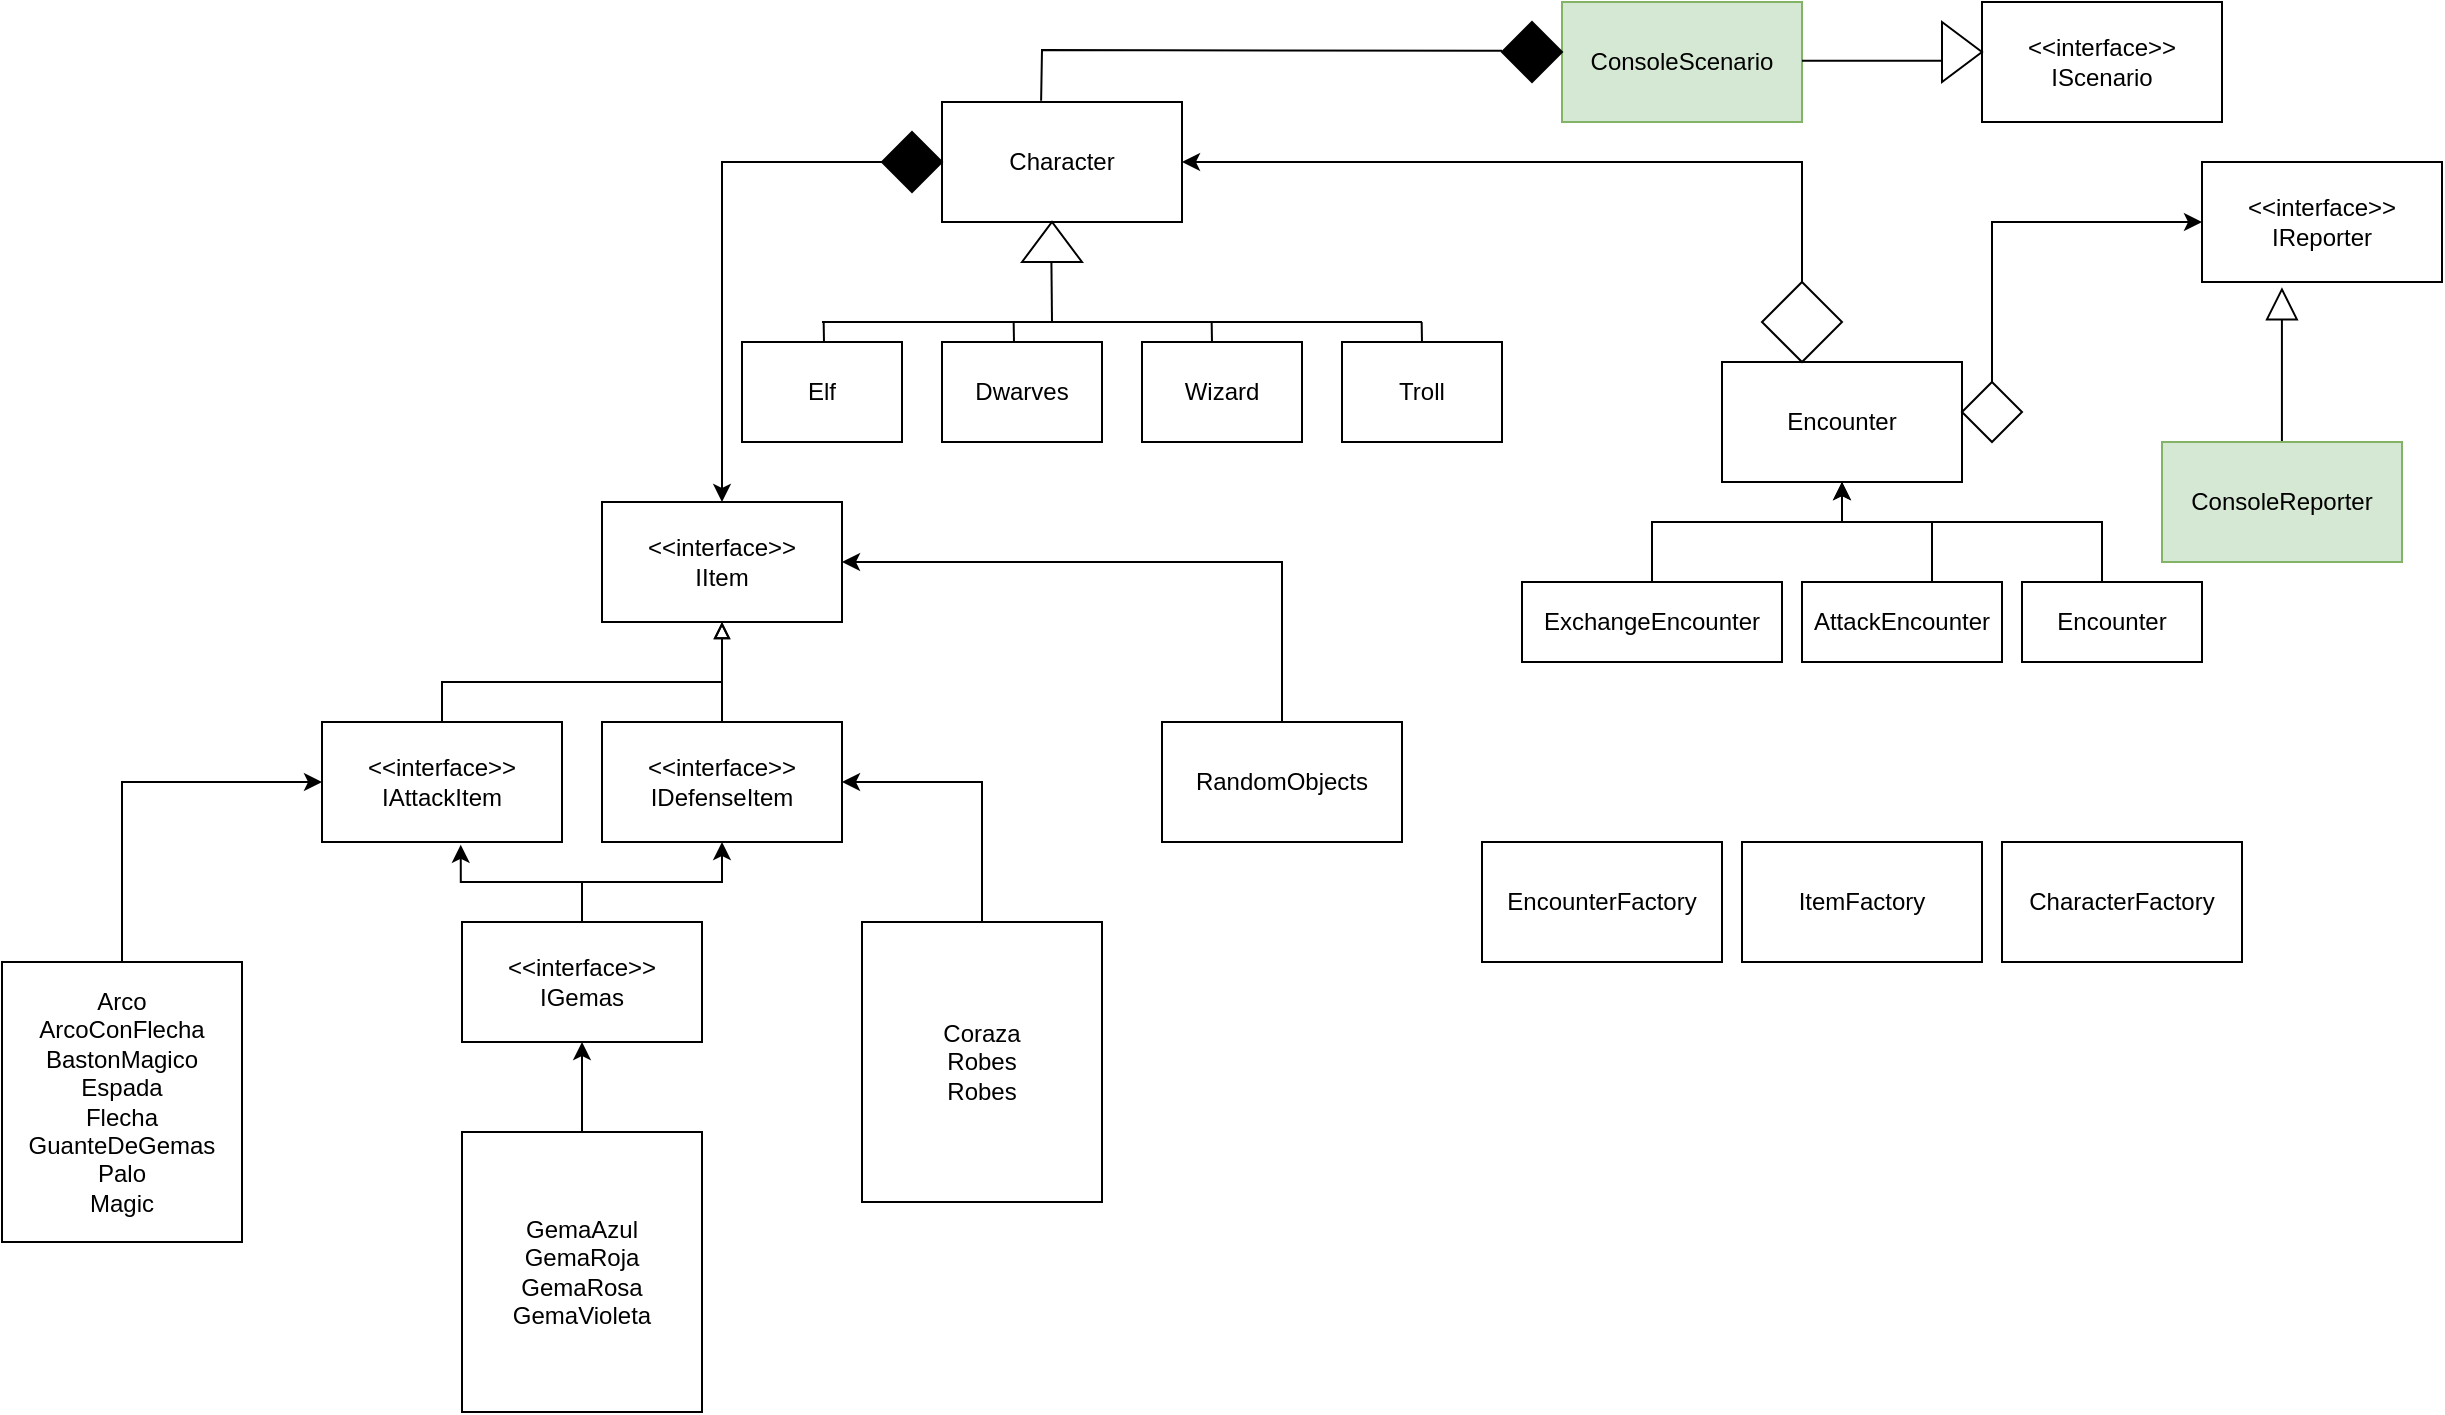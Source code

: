 <mxfile version="21.3.5" type="device">
  <diagram name="Página-1" id="8MT44aVpwOrLZMwt-1Eo">
    <mxGraphModel dx="1717" dy="333" grid="1" gridSize="10" guides="1" tooltips="1" connect="1" arrows="1" fold="1" page="1" pageScale="1" pageWidth="827" pageHeight="1169" math="0" shadow="0">
      <root>
        <mxCell id="0" />
        <mxCell id="1" parent="0" />
        <mxCell id="CJ2sljLQCQVDHcY2sp9k-1" value="&amp;lt;&amp;lt;interface&amp;gt;&amp;gt;&lt;br&gt;IScenario" style="rounded=0;whiteSpace=wrap;html=1;" vertex="1" parent="1">
          <mxGeometry x="670" y="20" width="120" height="60" as="geometry" />
        </mxCell>
        <mxCell id="CJ2sljLQCQVDHcY2sp9k-2" value="" style="triangle;whiteSpace=wrap;html=1;" vertex="1" parent="1">
          <mxGeometry x="650" y="30" width="20" height="30" as="geometry" />
        </mxCell>
        <mxCell id="CJ2sljLQCQVDHcY2sp9k-3" value="ConsoleScenario" style="rounded=0;whiteSpace=wrap;html=1;fillColor=#d5e8d4;strokeColor=#82b366;" vertex="1" parent="1">
          <mxGeometry x="460" y="20" width="120" height="60" as="geometry" />
        </mxCell>
        <mxCell id="CJ2sljLQCQVDHcY2sp9k-6" value="" style="endArrow=none;html=1;rounded=0;" edge="1" parent="1">
          <mxGeometry width="50" height="50" relative="1" as="geometry">
            <mxPoint x="580" y="49.41" as="sourcePoint" />
            <mxPoint x="650" y="49.41" as="targetPoint" />
          </mxGeometry>
        </mxCell>
        <mxCell id="CJ2sljLQCQVDHcY2sp9k-7" value="Character" style="rounded=0;whiteSpace=wrap;html=1;" vertex="1" parent="1">
          <mxGeometry x="150" y="70" width="120" height="60" as="geometry" />
        </mxCell>
        <mxCell id="CJ2sljLQCQVDHcY2sp9k-8" value="" style="rhombus;whiteSpace=wrap;html=1;strokeColor=#000000;fillColor=#000000;" vertex="1" parent="1">
          <mxGeometry x="430" y="30" width="30" height="30" as="geometry" />
        </mxCell>
        <mxCell id="CJ2sljLQCQVDHcY2sp9k-9" value="" style="endArrow=none;html=1;rounded=0;exitX=0.413;exitY=-0.01;exitDx=0;exitDy=0;exitPerimeter=0;" edge="1" parent="1" source="CJ2sljLQCQVDHcY2sp9k-7">
          <mxGeometry width="50" height="50" relative="1" as="geometry">
            <mxPoint x="270" y="44.41" as="sourcePoint" />
            <mxPoint x="430" y="44.41" as="targetPoint" />
            <Array as="points">
              <mxPoint x="200" y="44" />
            </Array>
          </mxGeometry>
        </mxCell>
        <mxCell id="CJ2sljLQCQVDHcY2sp9k-11" value="" style="triangle;whiteSpace=wrap;html=1;rotation=-90;" vertex="1" parent="1">
          <mxGeometry x="195" y="125" width="20" height="30" as="geometry" />
        </mxCell>
        <mxCell id="CJ2sljLQCQVDHcY2sp9k-12" value="" style="endArrow=none;html=1;rounded=0;" edge="1" parent="1">
          <mxGeometry width="50" height="50" relative="1" as="geometry">
            <mxPoint x="205" y="180" as="sourcePoint" />
            <mxPoint x="204.71" y="150" as="targetPoint" />
          </mxGeometry>
        </mxCell>
        <mxCell id="CJ2sljLQCQVDHcY2sp9k-13" value="" style="endArrow=none;html=1;rounded=0;" edge="1" parent="1">
          <mxGeometry width="50" height="50" relative="1" as="geometry">
            <mxPoint x="90" y="180" as="sourcePoint" />
            <mxPoint x="390" y="180" as="targetPoint" />
          </mxGeometry>
        </mxCell>
        <mxCell id="CJ2sljLQCQVDHcY2sp9k-14" value="Elf" style="rounded=0;whiteSpace=wrap;html=1;" vertex="1" parent="1">
          <mxGeometry x="50" y="190" width="80" height="50" as="geometry" />
        </mxCell>
        <mxCell id="CJ2sljLQCQVDHcY2sp9k-15" value="Dwarves" style="rounded=0;whiteSpace=wrap;html=1;" vertex="1" parent="1">
          <mxGeometry x="150" y="190" width="80" height="50" as="geometry" />
        </mxCell>
        <mxCell id="CJ2sljLQCQVDHcY2sp9k-16" value="Wizard" style="rounded=0;whiteSpace=wrap;html=1;" vertex="1" parent="1">
          <mxGeometry x="250" y="190" width="80" height="50" as="geometry" />
        </mxCell>
        <mxCell id="CJ2sljLQCQVDHcY2sp9k-17" value="Troll" style="rounded=0;whiteSpace=wrap;html=1;" vertex="1" parent="1">
          <mxGeometry x="350" y="190" width="80" height="50" as="geometry" />
        </mxCell>
        <mxCell id="CJ2sljLQCQVDHcY2sp9k-18" value="" style="endArrow=none;html=1;rounded=0;" edge="1" parent="1">
          <mxGeometry width="50" height="50" relative="1" as="geometry">
            <mxPoint x="390" y="190" as="sourcePoint" />
            <mxPoint x="389.83" y="180" as="targetPoint" />
          </mxGeometry>
        </mxCell>
        <mxCell id="CJ2sljLQCQVDHcY2sp9k-19" value="" style="endArrow=none;html=1;rounded=0;" edge="1" parent="1" source="CJ2sljLQCQVDHcY2sp9k-17">
          <mxGeometry width="50" height="50" relative="1" as="geometry">
            <mxPoint x="400" y="200" as="sourcePoint" />
            <mxPoint x="399.83" y="190" as="targetPoint" />
          </mxGeometry>
        </mxCell>
        <mxCell id="CJ2sljLQCQVDHcY2sp9k-20" value="" style="endArrow=none;html=1;rounded=0;" edge="1" parent="1">
          <mxGeometry width="50" height="50" relative="1" as="geometry">
            <mxPoint x="285" y="190" as="sourcePoint" />
            <mxPoint x="284.83" y="180" as="targetPoint" />
          </mxGeometry>
        </mxCell>
        <mxCell id="CJ2sljLQCQVDHcY2sp9k-21" value="" style="endArrow=none;html=1;rounded=0;" edge="1" parent="1">
          <mxGeometry width="50" height="50" relative="1" as="geometry">
            <mxPoint x="186" y="190" as="sourcePoint" />
            <mxPoint x="185.83" y="180" as="targetPoint" />
          </mxGeometry>
        </mxCell>
        <mxCell id="CJ2sljLQCQVDHcY2sp9k-22" value="" style="endArrow=none;html=1;rounded=0;" edge="1" parent="1">
          <mxGeometry width="50" height="50" relative="1" as="geometry">
            <mxPoint x="91" y="190" as="sourcePoint" />
            <mxPoint x="90.83" y="180" as="targetPoint" />
          </mxGeometry>
        </mxCell>
        <mxCell id="CJ2sljLQCQVDHcY2sp9k-23" value="Encounter" style="rounded=0;whiteSpace=wrap;html=1;" vertex="1" parent="1">
          <mxGeometry x="540" y="200" width="120" height="60" as="geometry" />
        </mxCell>
        <mxCell id="CJ2sljLQCQVDHcY2sp9k-25" style="edgeStyle=orthogonalEdgeStyle;rounded=0;orthogonalLoop=1;jettySize=auto;html=1;entryX=1;entryY=0.5;entryDx=0;entryDy=0;" edge="1" parent="1" source="CJ2sljLQCQVDHcY2sp9k-24" target="CJ2sljLQCQVDHcY2sp9k-7">
          <mxGeometry relative="1" as="geometry">
            <Array as="points">
              <mxPoint x="580" y="100" />
            </Array>
          </mxGeometry>
        </mxCell>
        <mxCell id="CJ2sljLQCQVDHcY2sp9k-24" value="" style="rhombus;whiteSpace=wrap;html=1;" vertex="1" parent="1">
          <mxGeometry x="560" y="160" width="40" height="40" as="geometry" />
        </mxCell>
        <mxCell id="CJ2sljLQCQVDHcY2sp9k-26" value="&amp;lt;&amp;lt;interface&amp;gt;&amp;gt;&lt;br&gt;IReporter" style="rounded=0;whiteSpace=wrap;html=1;" vertex="1" parent="1">
          <mxGeometry x="780" y="100" width="120" height="60" as="geometry" />
        </mxCell>
        <mxCell id="CJ2sljLQCQVDHcY2sp9k-28" style="edgeStyle=orthogonalEdgeStyle;rounded=0;orthogonalLoop=1;jettySize=auto;html=1;entryX=0.333;entryY=1.043;entryDx=0;entryDy=0;entryPerimeter=0;endArrow=block;endFill=0;strokeWidth=1;endSize=14;startSize=11;" edge="1" parent="1" source="CJ2sljLQCQVDHcY2sp9k-27" target="CJ2sljLQCQVDHcY2sp9k-26">
          <mxGeometry relative="1" as="geometry" />
        </mxCell>
        <mxCell id="CJ2sljLQCQVDHcY2sp9k-27" value="ConsoleReporter" style="rounded=0;whiteSpace=wrap;html=1;fillColor=#d5e8d4;strokeColor=#82b366;" vertex="1" parent="1">
          <mxGeometry x="760" y="240" width="120" height="60" as="geometry" />
        </mxCell>
        <mxCell id="CJ2sljLQCQVDHcY2sp9k-31" style="edgeStyle=orthogonalEdgeStyle;rounded=0;orthogonalLoop=1;jettySize=auto;html=1;entryX=0;entryY=0.5;entryDx=0;entryDy=0;" edge="1" parent="1" source="CJ2sljLQCQVDHcY2sp9k-29" target="CJ2sljLQCQVDHcY2sp9k-26">
          <mxGeometry relative="1" as="geometry">
            <Array as="points">
              <mxPoint x="675" y="130" />
            </Array>
          </mxGeometry>
        </mxCell>
        <mxCell id="CJ2sljLQCQVDHcY2sp9k-29" value="" style="rhombus;whiteSpace=wrap;html=1;" vertex="1" parent="1">
          <mxGeometry x="660" y="210" width="30" height="30" as="geometry" />
        </mxCell>
        <mxCell id="CJ2sljLQCQVDHcY2sp9k-37" style="edgeStyle=orthogonalEdgeStyle;rounded=0;orthogonalLoop=1;jettySize=auto;html=1;endArrow=none;endFill=0;" edge="1" parent="1" source="CJ2sljLQCQVDHcY2sp9k-32">
          <mxGeometry relative="1" as="geometry">
            <mxPoint x="560" y="260" as="targetPoint" />
            <Array as="points">
              <mxPoint x="505" y="280" />
              <mxPoint x="600" y="280" />
              <mxPoint x="600" y="260" />
            </Array>
          </mxGeometry>
        </mxCell>
        <mxCell id="CJ2sljLQCQVDHcY2sp9k-32" value="ExchangeEncounter" style="rounded=0;whiteSpace=wrap;html=1;" vertex="1" parent="1">
          <mxGeometry x="440" y="310" width="130" height="40" as="geometry" />
        </mxCell>
        <mxCell id="CJ2sljLQCQVDHcY2sp9k-36" style="edgeStyle=orthogonalEdgeStyle;rounded=0;orthogonalLoop=1;jettySize=auto;html=1;entryX=0.5;entryY=1;entryDx=0;entryDy=0;" edge="1" parent="1" source="CJ2sljLQCQVDHcY2sp9k-33" target="CJ2sljLQCQVDHcY2sp9k-23">
          <mxGeometry relative="1" as="geometry">
            <Array as="points">
              <mxPoint x="645" y="280" />
              <mxPoint x="600" y="280" />
            </Array>
          </mxGeometry>
        </mxCell>
        <mxCell id="CJ2sljLQCQVDHcY2sp9k-33" value="AttackEncounter" style="rounded=0;whiteSpace=wrap;html=1;" vertex="1" parent="1">
          <mxGeometry x="580" y="310" width="100" height="40" as="geometry" />
        </mxCell>
        <mxCell id="CJ2sljLQCQVDHcY2sp9k-38" value="CharacterFactory" style="rounded=0;whiteSpace=wrap;html=1;" vertex="1" parent="1">
          <mxGeometry x="680" y="440" width="120" height="60" as="geometry" />
        </mxCell>
        <mxCell id="CJ2sljLQCQVDHcY2sp9k-39" value="ItemFactory" style="rounded=0;whiteSpace=wrap;html=1;" vertex="1" parent="1">
          <mxGeometry x="550" y="440" width="120" height="60" as="geometry" />
        </mxCell>
        <mxCell id="CJ2sljLQCQVDHcY2sp9k-40" value="EncounterFactory" style="rounded=0;whiteSpace=wrap;html=1;" vertex="1" parent="1">
          <mxGeometry x="420" y="440" width="120" height="60" as="geometry" />
        </mxCell>
        <mxCell id="CJ2sljLQCQVDHcY2sp9k-42" style="edgeStyle=orthogonalEdgeStyle;rounded=0;orthogonalLoop=1;jettySize=auto;html=1;" edge="1" parent="1" source="CJ2sljLQCQVDHcY2sp9k-41" target="CJ2sljLQCQVDHcY2sp9k-43">
          <mxGeometry relative="1" as="geometry">
            <mxPoint x="40" y="300" as="targetPoint" />
          </mxGeometry>
        </mxCell>
        <mxCell id="CJ2sljLQCQVDHcY2sp9k-41" value="" style="rhombus;whiteSpace=wrap;html=1;strokeColor=#000000;fillColor=#000000;" vertex="1" parent="1">
          <mxGeometry x="120" y="85" width="30" height="30" as="geometry" />
        </mxCell>
        <mxCell id="CJ2sljLQCQVDHcY2sp9k-43" value="&amp;lt;&amp;lt;interface&amp;gt;&amp;gt;&lt;br&gt;IItem" style="rounded=0;whiteSpace=wrap;html=1;" vertex="1" parent="1">
          <mxGeometry x="-20" y="270" width="120" height="60" as="geometry" />
        </mxCell>
        <mxCell id="CJ2sljLQCQVDHcY2sp9k-48" style="edgeStyle=orthogonalEdgeStyle;rounded=0;orthogonalLoop=1;jettySize=auto;html=1;entryX=0.5;entryY=1;entryDx=0;entryDy=0;endArrow=block;endFill=0;" edge="1" parent="1" source="CJ2sljLQCQVDHcY2sp9k-44" target="CJ2sljLQCQVDHcY2sp9k-43">
          <mxGeometry relative="1" as="geometry">
            <Array as="points">
              <mxPoint x="-100" y="360" />
              <mxPoint x="40" y="360" />
            </Array>
          </mxGeometry>
        </mxCell>
        <mxCell id="CJ2sljLQCQVDHcY2sp9k-44" value="&amp;lt;&amp;lt;interface&amp;gt;&amp;gt;&lt;br&gt;IAttackItem" style="rounded=0;whiteSpace=wrap;html=1;" vertex="1" parent="1">
          <mxGeometry x="-160" y="380" width="120" height="60" as="geometry" />
        </mxCell>
        <mxCell id="CJ2sljLQCQVDHcY2sp9k-59" style="edgeStyle=orthogonalEdgeStyle;rounded=0;orthogonalLoop=1;jettySize=auto;html=1;entryX=0.578;entryY=1.023;entryDx=0;entryDy=0;entryPerimeter=0;" edge="1" parent="1" source="CJ2sljLQCQVDHcY2sp9k-45" target="CJ2sljLQCQVDHcY2sp9k-44">
          <mxGeometry relative="1" as="geometry" />
        </mxCell>
        <mxCell id="CJ2sljLQCQVDHcY2sp9k-60" style="edgeStyle=orthogonalEdgeStyle;rounded=0;orthogonalLoop=1;jettySize=auto;html=1;entryX=0.5;entryY=1;entryDx=0;entryDy=0;" edge="1" parent="1" source="CJ2sljLQCQVDHcY2sp9k-45" target="CJ2sljLQCQVDHcY2sp9k-46">
          <mxGeometry relative="1" as="geometry" />
        </mxCell>
        <mxCell id="CJ2sljLQCQVDHcY2sp9k-45" value="&amp;lt;&amp;lt;interface&amp;gt;&amp;gt;&lt;br&gt;IGemas" style="rounded=0;whiteSpace=wrap;html=1;" vertex="1" parent="1">
          <mxGeometry x="-90" y="480" width="120" height="60" as="geometry" />
        </mxCell>
        <mxCell id="CJ2sljLQCQVDHcY2sp9k-49" style="edgeStyle=orthogonalEdgeStyle;rounded=0;orthogonalLoop=1;jettySize=auto;html=1;endArrow=block;endFill=0;" edge="1" parent="1" source="CJ2sljLQCQVDHcY2sp9k-46">
          <mxGeometry relative="1" as="geometry">
            <mxPoint x="40" y="330" as="targetPoint" />
          </mxGeometry>
        </mxCell>
        <mxCell id="CJ2sljLQCQVDHcY2sp9k-46" value="&amp;lt;&amp;lt;interface&amp;gt;&amp;gt;&lt;br&gt;IDefenseItem" style="rounded=0;whiteSpace=wrap;html=1;" vertex="1" parent="1">
          <mxGeometry x="-20" y="380" width="120" height="60" as="geometry" />
        </mxCell>
        <mxCell id="CJ2sljLQCQVDHcY2sp9k-52" style="edgeStyle=orthogonalEdgeStyle;rounded=0;orthogonalLoop=1;jettySize=auto;html=1;entryX=1;entryY=0.5;entryDx=0;entryDy=0;" edge="1" parent="1" source="CJ2sljLQCQVDHcY2sp9k-51" target="CJ2sljLQCQVDHcY2sp9k-43">
          <mxGeometry relative="1" as="geometry">
            <Array as="points">
              <mxPoint x="320" y="300" />
            </Array>
          </mxGeometry>
        </mxCell>
        <mxCell id="CJ2sljLQCQVDHcY2sp9k-51" value="RandomObjects" style="rounded=0;whiteSpace=wrap;html=1;" vertex="1" parent="1">
          <mxGeometry x="260" y="380" width="120" height="60" as="geometry" />
        </mxCell>
        <mxCell id="CJ2sljLQCQVDHcY2sp9k-57" style="edgeStyle=orthogonalEdgeStyle;rounded=0;orthogonalLoop=1;jettySize=auto;html=1;entryX=0;entryY=0.5;entryDx=0;entryDy=0;" edge="1" parent="1" source="CJ2sljLQCQVDHcY2sp9k-53" target="CJ2sljLQCQVDHcY2sp9k-44">
          <mxGeometry relative="1" as="geometry">
            <Array as="points">
              <mxPoint x="-260" y="410" />
            </Array>
          </mxGeometry>
        </mxCell>
        <mxCell id="CJ2sljLQCQVDHcY2sp9k-53" value="Arco&lt;br&gt;ArcoConFlecha&lt;br&gt;BastonMagico&lt;br&gt;Espada&lt;br&gt;Flecha&lt;br&gt;GuanteDeGemas&lt;br&gt;Palo&lt;br&gt;Magic" style="rounded=0;whiteSpace=wrap;html=1;" vertex="1" parent="1">
          <mxGeometry x="-320" y="500" width="120" height="140" as="geometry" />
        </mxCell>
        <mxCell id="CJ2sljLQCQVDHcY2sp9k-58" style="edgeStyle=orthogonalEdgeStyle;rounded=0;orthogonalLoop=1;jettySize=auto;html=1;entryX=1;entryY=0.5;entryDx=0;entryDy=0;" edge="1" parent="1" source="CJ2sljLQCQVDHcY2sp9k-56" target="CJ2sljLQCQVDHcY2sp9k-46">
          <mxGeometry relative="1" as="geometry">
            <Array as="points">
              <mxPoint x="170" y="410" />
            </Array>
          </mxGeometry>
        </mxCell>
        <mxCell id="CJ2sljLQCQVDHcY2sp9k-56" value="Coraza&lt;br&gt;Robes&lt;br&gt;Robes" style="rounded=0;whiteSpace=wrap;html=1;" vertex="1" parent="1">
          <mxGeometry x="110" y="480" width="120" height="140" as="geometry" />
        </mxCell>
        <mxCell id="CJ2sljLQCQVDHcY2sp9k-62" style="edgeStyle=orthogonalEdgeStyle;rounded=0;orthogonalLoop=1;jettySize=auto;html=1;entryX=0.5;entryY=1;entryDx=0;entryDy=0;" edge="1" parent="1" source="CJ2sljLQCQVDHcY2sp9k-61" target="CJ2sljLQCQVDHcY2sp9k-45">
          <mxGeometry relative="1" as="geometry" />
        </mxCell>
        <mxCell id="CJ2sljLQCQVDHcY2sp9k-61" value="GemaAzul&lt;br&gt;GemaRoja&lt;br&gt;GemaRosa&lt;br&gt;GemaVioleta" style="rounded=0;whiteSpace=wrap;html=1;" vertex="1" parent="1">
          <mxGeometry x="-90" y="585" width="120" height="140" as="geometry" />
        </mxCell>
        <mxCell id="CJ2sljLQCQVDHcY2sp9k-64" style="edgeStyle=orthogonalEdgeStyle;rounded=0;orthogonalLoop=1;jettySize=auto;html=1;entryX=0.5;entryY=1;entryDx=0;entryDy=0;" edge="1" parent="1" source="CJ2sljLQCQVDHcY2sp9k-63" target="CJ2sljLQCQVDHcY2sp9k-23">
          <mxGeometry relative="1" as="geometry">
            <Array as="points">
              <mxPoint x="730" y="280" />
              <mxPoint x="600" y="280" />
            </Array>
          </mxGeometry>
        </mxCell>
        <mxCell id="CJ2sljLQCQVDHcY2sp9k-63" value="Encounter" style="rounded=0;whiteSpace=wrap;html=1;" vertex="1" parent="1">
          <mxGeometry x="690" y="310" width="90" height="40" as="geometry" />
        </mxCell>
      </root>
    </mxGraphModel>
  </diagram>
</mxfile>
